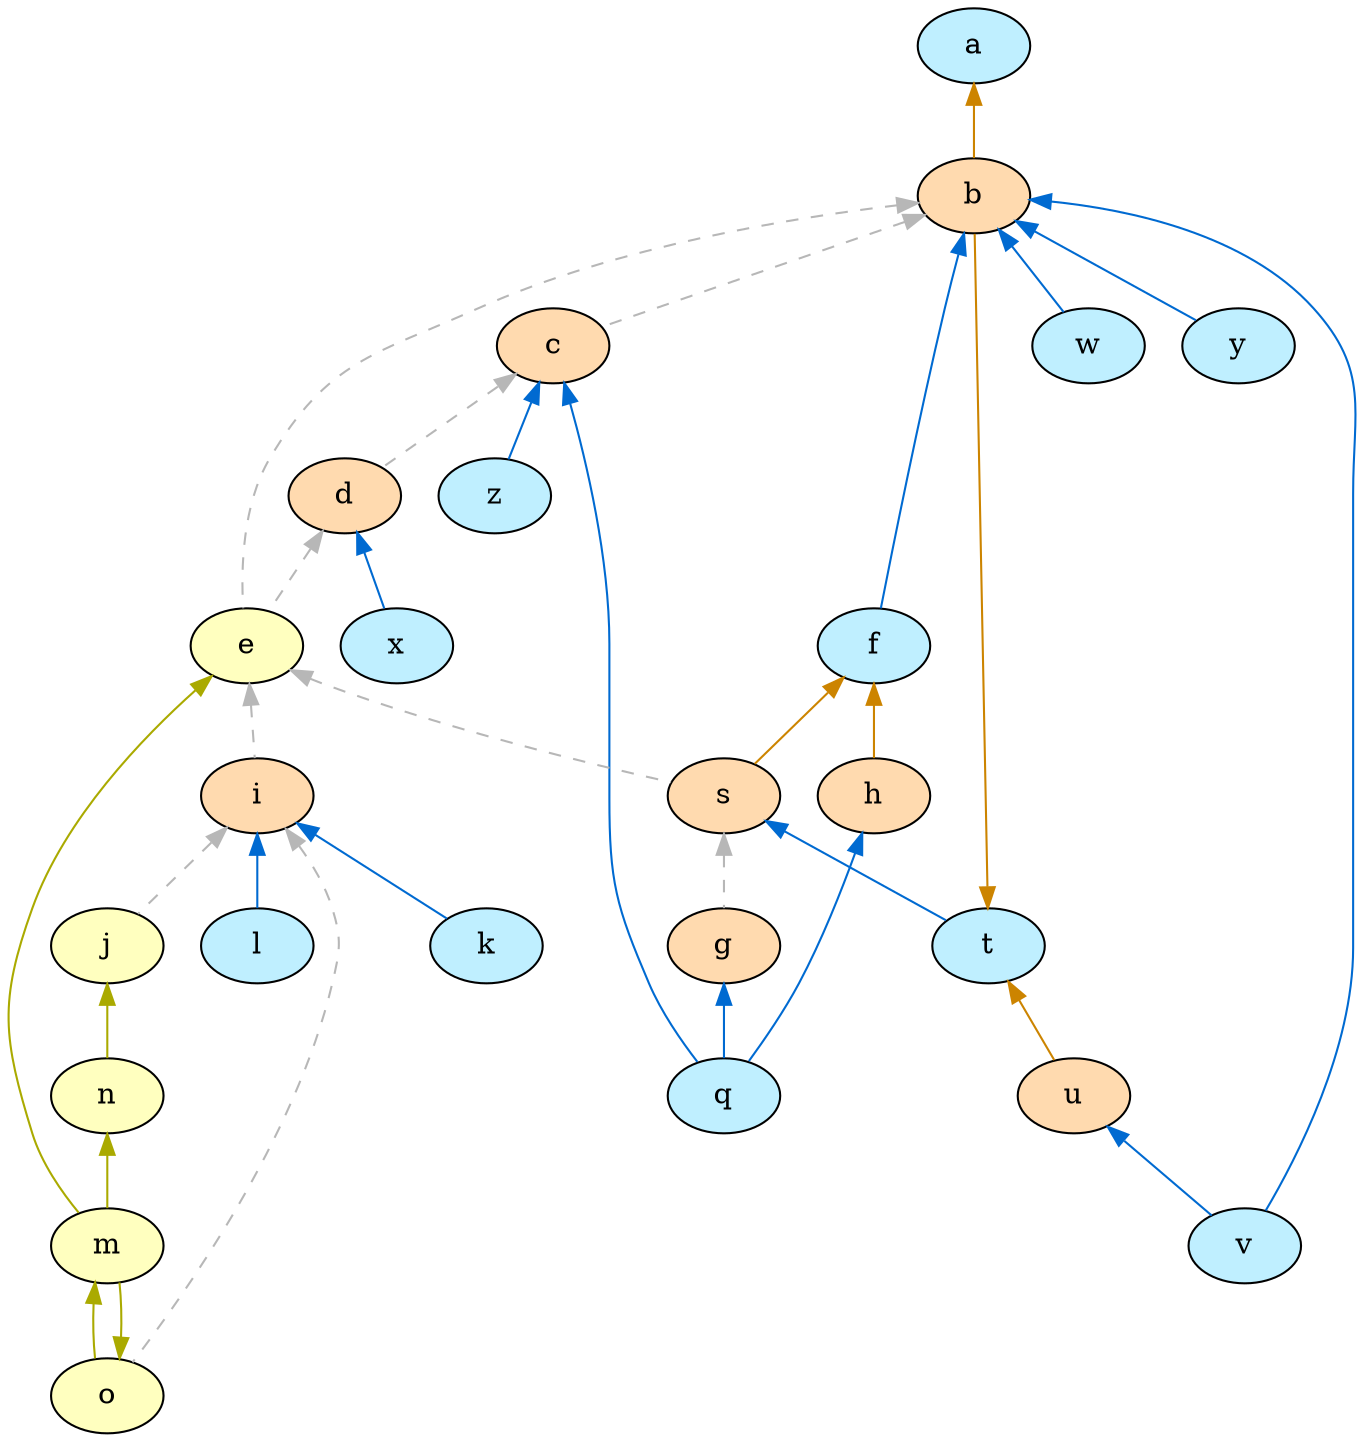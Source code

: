 strict digraph "" {
	a	[fillcolor="#bfefff",
		style=filled];
	b	[fillcolor="#ffdaaf",
		style=filled];
	a -> b	[color="#cc8400",
		dir=back];
	c	[fillcolor="#ffdaaf",
		style=filled];
	b -> c	[color="#b7b7b7",
		dir=back,
		style=dashed];
	e	[fillcolor="#ffffbf",
		style=filled];
	b -> e	[color="#b7b7b7",
		dir=back,
		style=dashed];
	f	[fillcolor="#bfefff",
		style=filled];
	b -> f	[color="#006ad1",
		dir=back];
	v	[fillcolor="#bfefff",
		style=filled];
	b -> v	[color="#006ad1",
		dir=back];
	w	[fillcolor="#bfefff",
		style=filled];
	b -> w	[color="#006ad1",
		dir=back];
	y	[fillcolor="#bfefff",
		style=filled];
	b -> y	[color="#006ad1",
		dir=back];
	d	[fillcolor="#ffdaaf",
		style=filled];
	c -> d	[color="#b7b7b7",
		dir=back,
		style=dashed];
	q	[fillcolor="#bfefff",
		style=filled];
	c -> q	[color="#006ad1",
		dir=back];
	z	[fillcolor="#bfefff",
		style=filled];
	c -> z	[color="#006ad1",
		dir=back];
	s	[fillcolor="#ffdaaf",
		style=filled];
	e -> s	[color="#b7b7b7",
		dir=back,
		style=dashed];
	i	[fillcolor="#ffdaaf",
		style=filled];
	e -> i	[color="#b7b7b7",
		dir=back,
		style=dashed];
	m	[fillcolor="#ffffbf",
		style=filled];
	e -> m	[color="#AAAA00",
		dir=back];
	f -> s	[color="#cc8400",
		dir=back];
	h	[fillcolor="#ffdaaf",
		style=filled];
	f -> h	[color="#cc8400",
		dir=back];
	t	[fillcolor="#bfefff",
		style=filled];
	t -> b	[color="#cc8400",
		dir=back];
	u	[fillcolor="#ffdaaf",
		style=filled];
	t -> u	[color="#cc8400",
		dir=back];
	u -> v	[color="#006ad1",
		dir=back];
	d -> e	[color="#b7b7b7",
		dir=back,
		style=dashed];
	x	[fillcolor="#bfefff",
		style=filled];
	d -> x	[color="#006ad1",
		dir=back];
	s -> t	[color="#006ad1",
		dir=back];
	g	[fillcolor="#ffdaaf",
		style=filled];
	s -> g	[color="#b7b7b7",
		dir=back,
		style=dashed];
	j	[fillcolor="#ffffbf",
		style=filled];
	i -> j	[color="#b7b7b7",
		dir=back,
		style=dashed];
	k	[fillcolor="#bfefff",
		style=filled];
	i -> k	[color="#006ad1",
		dir=back];
	l	[fillcolor="#bfefff",
		style=filled];
	i -> l	[color="#006ad1",
		dir=back];
	o	[fillcolor="#ffffbf",
		style=filled];
	i -> o	[color="#b7b7b7",
		dir=back,
		style=dashed];
	m -> o	[color="#AAAA00",
		dir=back];
	h -> q	[color="#006ad1",
		dir=back];
	g -> q	[color="#006ad1",
		dir=back];
	n	[fillcolor="#ffffbf",
		style=filled];
	j -> n	[color="#AAAA00",
		dir=back];
	o -> m	[color="#AAAA00",
		dir=back];
	n -> m	[color="#AAAA00",
		dir=back];
}
